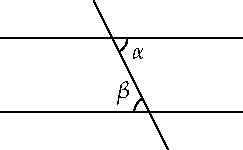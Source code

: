 settings.tex="pdflatex";

texpreamble("\usepackage{amsmath}
\usepackage{amsthm,amssymb}
\usepackage{mathpazo}
\usepackage[svgnames]{xcolor}
");
import graph;

size(0,75);

draw((-3.5,1)--(3,1));
draw((-3.5,-1)--(3,-1));
draw((-1,2)--(1,-2));

pair A=(-0.5,1);
pair B=-A;

//label("$\ell_1$",(4,1));
//label("$\ell_2$",(4,-1));

draw("$\alpha$",arc(A,0.41,180*angle(B-A)/pi,0));
//draw("$\gamma$",arc(A,0.31,180,180*angle(B-A)/pi,CCW));
draw("$\beta$",arc(B,0.41,180*angle(A-B)/pi,180));




